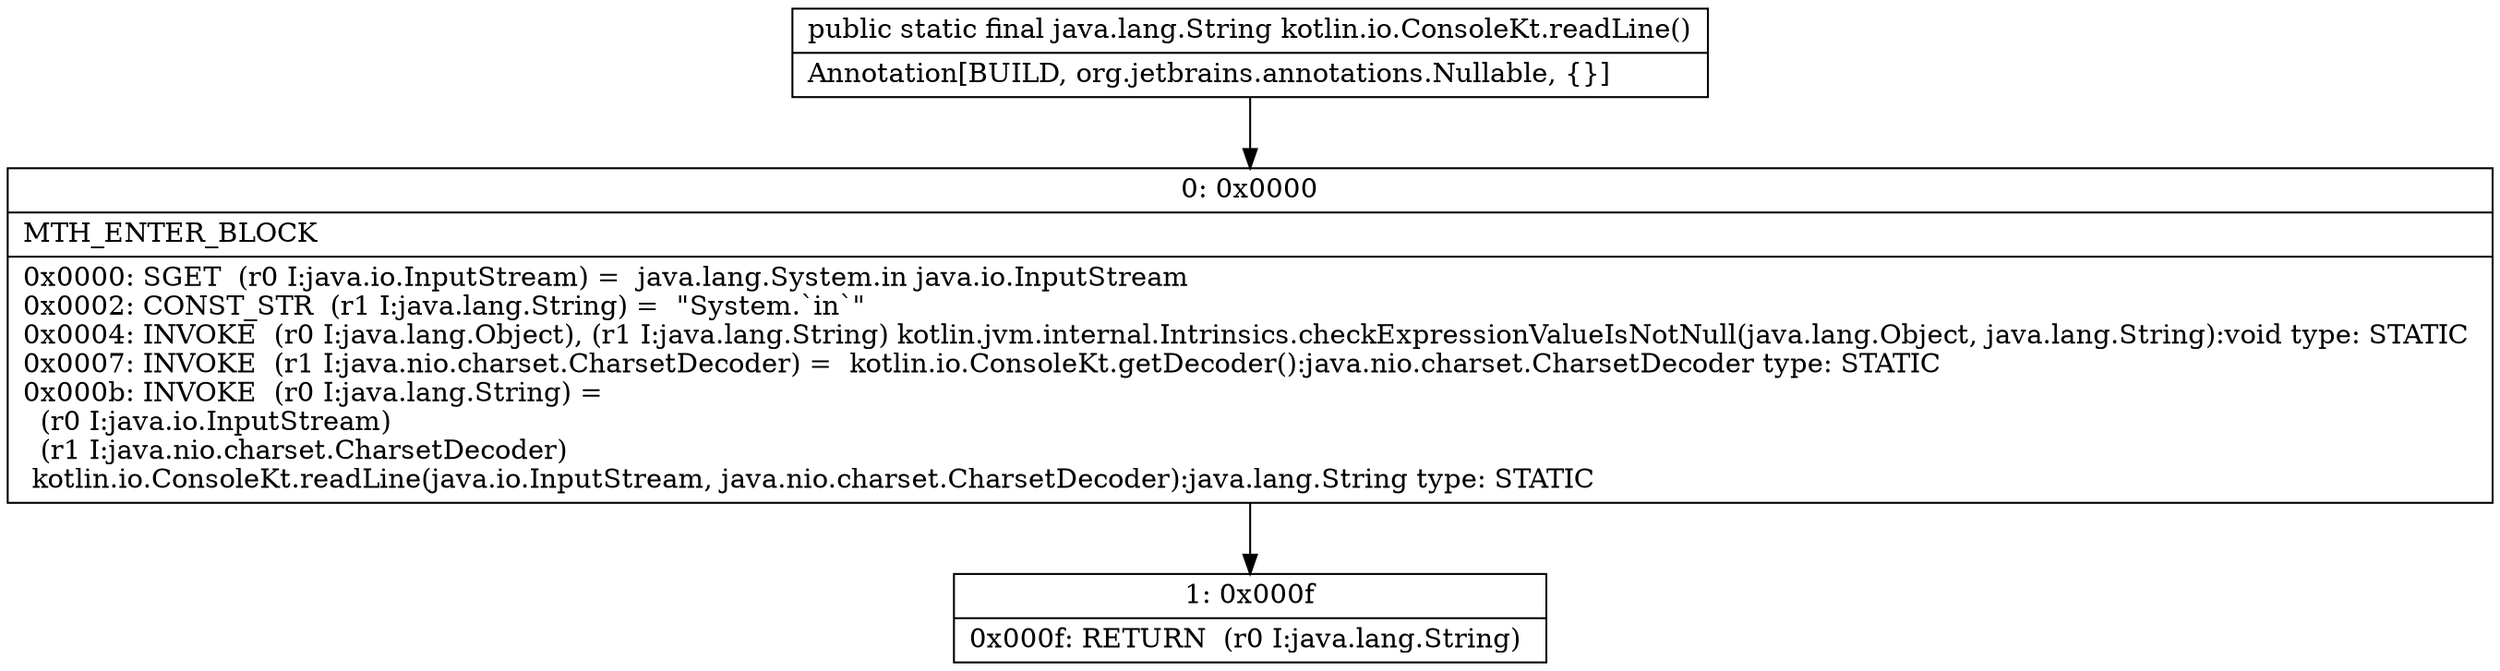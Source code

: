 digraph "CFG forkotlin.io.ConsoleKt.readLine()Ljava\/lang\/String;" {
Node_0 [shape=record,label="{0\:\ 0x0000|MTH_ENTER_BLOCK\l|0x0000: SGET  (r0 I:java.io.InputStream) =  java.lang.System.in java.io.InputStream \l0x0002: CONST_STR  (r1 I:java.lang.String) =  \"System.`in`\" \l0x0004: INVOKE  (r0 I:java.lang.Object), (r1 I:java.lang.String) kotlin.jvm.internal.Intrinsics.checkExpressionValueIsNotNull(java.lang.Object, java.lang.String):void type: STATIC \l0x0007: INVOKE  (r1 I:java.nio.charset.CharsetDecoder) =  kotlin.io.ConsoleKt.getDecoder():java.nio.charset.CharsetDecoder type: STATIC \l0x000b: INVOKE  (r0 I:java.lang.String) = \l  (r0 I:java.io.InputStream)\l  (r1 I:java.nio.charset.CharsetDecoder)\l kotlin.io.ConsoleKt.readLine(java.io.InputStream, java.nio.charset.CharsetDecoder):java.lang.String type: STATIC \l}"];
Node_1 [shape=record,label="{1\:\ 0x000f|0x000f: RETURN  (r0 I:java.lang.String) \l}"];
MethodNode[shape=record,label="{public static final java.lang.String kotlin.io.ConsoleKt.readLine()  | Annotation[BUILD, org.jetbrains.annotations.Nullable, \{\}]\l}"];
MethodNode -> Node_0;
Node_0 -> Node_1;
}

